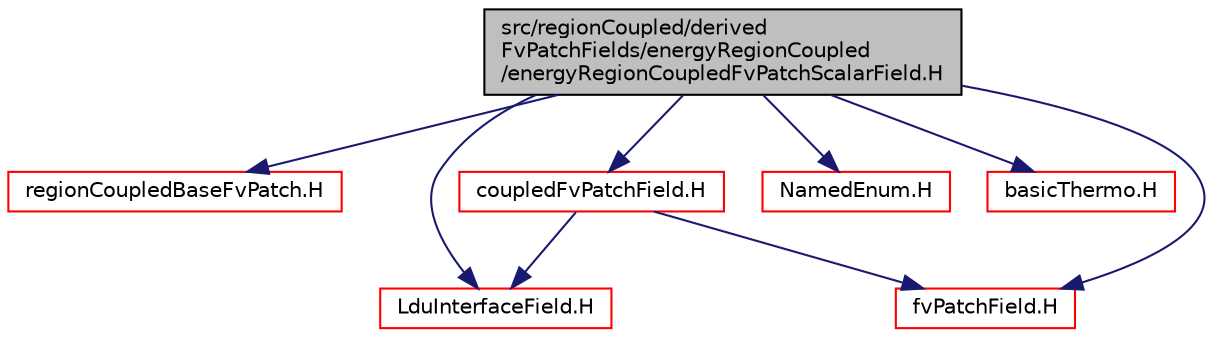 digraph "src/regionCoupled/derivedFvPatchFields/energyRegionCoupled/energyRegionCoupledFvPatchScalarField.H"
{
  bgcolor="transparent";
  edge [fontname="Helvetica",fontsize="10",labelfontname="Helvetica",labelfontsize="10"];
  node [fontname="Helvetica",fontsize="10",shape=record];
  Node1 [label="src/regionCoupled/derived\lFvPatchFields/energyRegionCoupled\l/energyRegionCoupledFvPatchScalarField.H",height=0.2,width=0.4,color="black", fillcolor="grey75", style="filled", fontcolor="black"];
  Node1 -> Node2 [color="midnightblue",fontsize="10",style="solid",fontname="Helvetica"];
  Node2 [label="regionCoupledBaseFvPatch.H",height=0.2,width=0.4,color="red",URL="$a05915.html"];
  Node1 -> Node3 [color="midnightblue",fontsize="10",style="solid",fontname="Helvetica"];
  Node3 [label="LduInterfaceField.H",height=0.2,width=0.4,color="red",URL="$a08279.html"];
  Node1 -> Node4 [color="midnightblue",fontsize="10",style="solid",fontname="Helvetica"];
  Node4 [label="fvPatchField.H",height=0.2,width=0.4,color="red",URL="$a05514.html"];
  Node1 -> Node5 [color="midnightblue",fontsize="10",style="solid",fontname="Helvetica"];
  Node5 [label="NamedEnum.H",height=0.2,width=0.4,color="red",URL="$a07677.html"];
  Node1 -> Node6 [color="midnightblue",fontsize="10",style="solid",fontname="Helvetica"];
  Node6 [label="basicThermo.H",height=0.2,width=0.4,color="red",URL="$a09922.html"];
  Node1 -> Node7 [color="midnightblue",fontsize="10",style="solid",fontname="Helvetica"];
  Node7 [label="coupledFvPatchField.H",height=0.2,width=0.4,color="red",URL="$a05168.html"];
  Node7 -> Node3 [color="midnightblue",fontsize="10",style="solid",fontname="Helvetica"];
  Node7 -> Node4 [color="midnightblue",fontsize="10",style="solid",fontname="Helvetica"];
}
